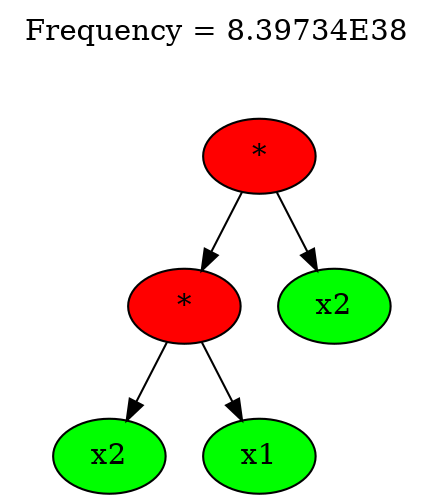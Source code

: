 strict digraph "" {
	graph [label=<Frequency = 8.39734E38
 <br/> <br/> <br/>>,
		labelloc=t
	];
	node [label="\N"];
	0	 [fillcolor="#ff0000",
		label="*",
		style=filled];
	1	 [fillcolor="#ff0000",
		label="*",
		style=filled];
	0 -> 1;
	4	 [fillcolor="#00ff00",
		label=x2,
		style=filled];
	0 -> 4;
	2	 [fillcolor="#00ff00",
		label=x2,
		style=filled];
	1 -> 2;
	3	 [fillcolor="#00ff00",
		label=x1,
		style=filled];
	1 -> 3;
}
